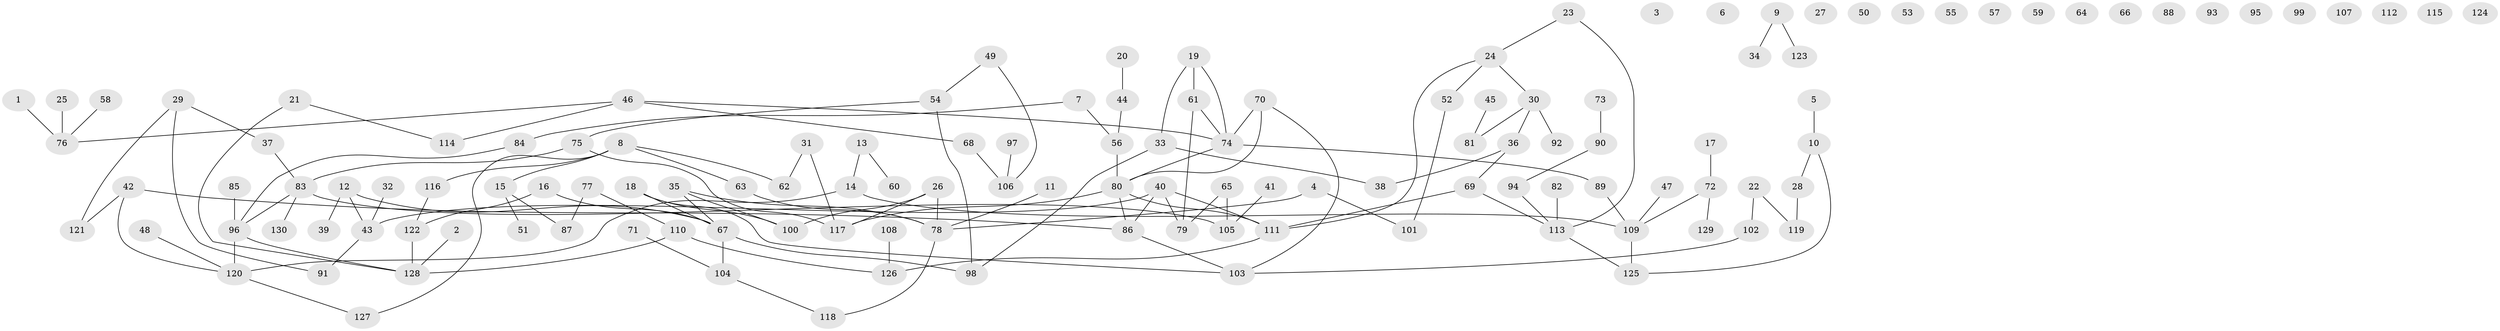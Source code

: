 // coarse degree distribution, {1: 0.24210526315789474, 0: 0.18947368421052632, 2: 0.21052631578947367, 6: 0.05263157894736842, 5: 0.09473684210526316, 7: 0.010526315789473684, 3: 0.11578947368421053, 4: 0.08421052631578947}
// Generated by graph-tools (version 1.1) at 2025/41/03/06/25 10:41:24]
// undirected, 130 vertices, 142 edges
graph export_dot {
graph [start="1"]
  node [color=gray90,style=filled];
  1;
  2;
  3;
  4;
  5;
  6;
  7;
  8;
  9;
  10;
  11;
  12;
  13;
  14;
  15;
  16;
  17;
  18;
  19;
  20;
  21;
  22;
  23;
  24;
  25;
  26;
  27;
  28;
  29;
  30;
  31;
  32;
  33;
  34;
  35;
  36;
  37;
  38;
  39;
  40;
  41;
  42;
  43;
  44;
  45;
  46;
  47;
  48;
  49;
  50;
  51;
  52;
  53;
  54;
  55;
  56;
  57;
  58;
  59;
  60;
  61;
  62;
  63;
  64;
  65;
  66;
  67;
  68;
  69;
  70;
  71;
  72;
  73;
  74;
  75;
  76;
  77;
  78;
  79;
  80;
  81;
  82;
  83;
  84;
  85;
  86;
  87;
  88;
  89;
  90;
  91;
  92;
  93;
  94;
  95;
  96;
  97;
  98;
  99;
  100;
  101;
  102;
  103;
  104;
  105;
  106;
  107;
  108;
  109;
  110;
  111;
  112;
  113;
  114;
  115;
  116;
  117;
  118;
  119;
  120;
  121;
  122;
  123;
  124;
  125;
  126;
  127;
  128;
  129;
  130;
  1 -- 76;
  2 -- 128;
  4 -- 78;
  4 -- 101;
  5 -- 10;
  7 -- 56;
  7 -- 84;
  8 -- 15;
  8 -- 62;
  8 -- 63;
  8 -- 116;
  8 -- 127;
  9 -- 34;
  9 -- 123;
  10 -- 28;
  10 -- 125;
  11 -- 78;
  12 -- 39;
  12 -- 43;
  12 -- 67;
  13 -- 14;
  13 -- 60;
  14 -- 109;
  14 -- 120;
  15 -- 51;
  15 -- 87;
  16 -- 67;
  16 -- 122;
  17 -- 72;
  18 -- 67;
  18 -- 100;
  18 -- 103;
  19 -- 33;
  19 -- 61;
  19 -- 74;
  20 -- 44;
  21 -- 114;
  21 -- 128;
  22 -- 102;
  22 -- 119;
  23 -- 24;
  23 -- 113;
  24 -- 30;
  24 -- 52;
  24 -- 111;
  25 -- 76;
  26 -- 78;
  26 -- 100;
  26 -- 117;
  28 -- 119;
  29 -- 37;
  29 -- 91;
  29 -- 121;
  30 -- 36;
  30 -- 81;
  30 -- 92;
  31 -- 62;
  31 -- 117;
  32 -- 43;
  33 -- 38;
  33 -- 98;
  35 -- 67;
  35 -- 78;
  35 -- 100;
  36 -- 38;
  36 -- 69;
  37 -- 83;
  40 -- 43;
  40 -- 79;
  40 -- 86;
  40 -- 111;
  41 -- 105;
  42 -- 86;
  42 -- 120;
  42 -- 121;
  43 -- 91;
  44 -- 56;
  45 -- 81;
  46 -- 68;
  46 -- 74;
  46 -- 76;
  46 -- 114;
  47 -- 109;
  48 -- 120;
  49 -- 54;
  49 -- 106;
  52 -- 101;
  54 -- 75;
  54 -- 98;
  56 -- 80;
  58 -- 76;
  61 -- 74;
  61 -- 79;
  63 -- 78;
  65 -- 79;
  65 -- 105;
  67 -- 98;
  67 -- 104;
  68 -- 106;
  69 -- 111;
  69 -- 113;
  70 -- 74;
  70 -- 80;
  70 -- 103;
  71 -- 104;
  72 -- 109;
  72 -- 129;
  73 -- 90;
  74 -- 80;
  74 -- 89;
  75 -- 83;
  75 -- 117;
  77 -- 87;
  77 -- 110;
  78 -- 118;
  80 -- 86;
  80 -- 111;
  80 -- 117;
  82 -- 113;
  83 -- 96;
  83 -- 105;
  83 -- 130;
  84 -- 96;
  85 -- 96;
  86 -- 103;
  89 -- 109;
  90 -- 94;
  94 -- 113;
  96 -- 120;
  96 -- 128;
  97 -- 106;
  102 -- 103;
  104 -- 118;
  108 -- 126;
  109 -- 125;
  110 -- 126;
  110 -- 128;
  111 -- 126;
  113 -- 125;
  116 -- 122;
  120 -- 127;
  122 -- 128;
}
